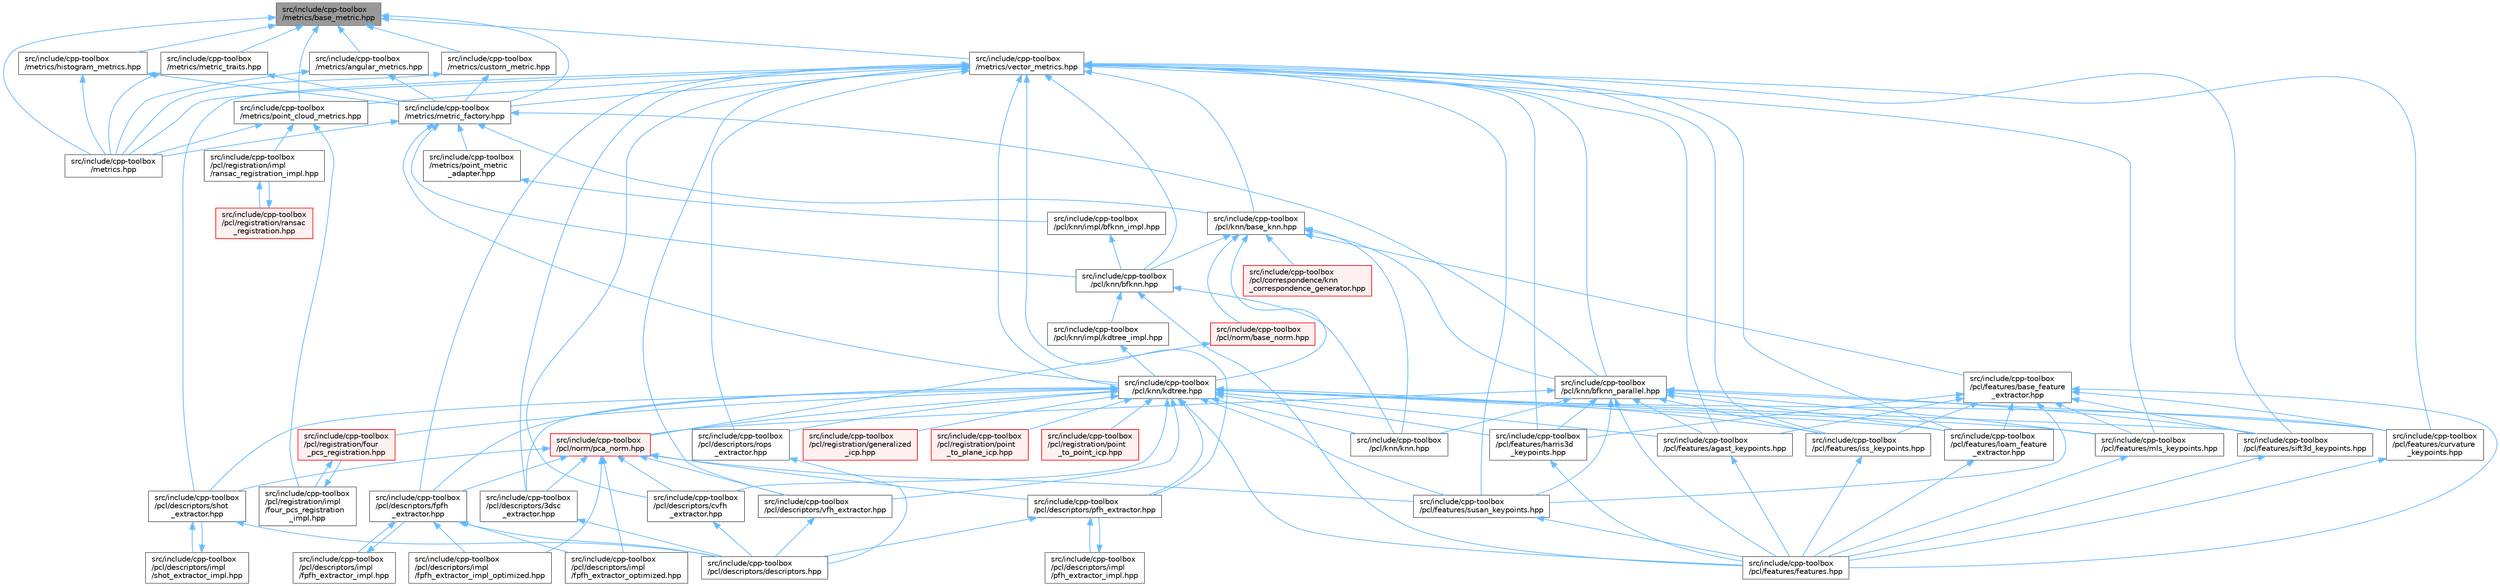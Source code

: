digraph "src/include/cpp-toolbox/metrics/base_metric.hpp"
{
 // LATEX_PDF_SIZE
  bgcolor="transparent";
  edge [fontname=Helvetica,fontsize=10,labelfontname=Helvetica,labelfontsize=10];
  node [fontname=Helvetica,fontsize=10,shape=box,height=0.2,width=0.4];
  Node1 [id="Node000001",label="src/include/cpp-toolbox\l/metrics/base_metric.hpp",height=0.2,width=0.4,color="gray40", fillcolor="grey60", style="filled", fontcolor="black",tooltip=" "];
  Node1 -> Node2 [id="edge1_Node000001_Node000002",dir="back",color="steelblue1",style="solid",tooltip=" "];
  Node2 [id="Node000002",label="src/include/cpp-toolbox\l/metrics.hpp",height=0.2,width=0.4,color="grey40", fillcolor="white", style="filled",URL="$metrics_8hpp.html",tooltip=" "];
  Node1 -> Node3 [id="edge2_Node000001_Node000003",dir="back",color="steelblue1",style="solid",tooltip=" "];
  Node3 [id="Node000003",label="src/include/cpp-toolbox\l/metrics/angular_metrics.hpp",height=0.2,width=0.4,color="grey40", fillcolor="white", style="filled",URL="$angular__metrics_8hpp.html",tooltip=" "];
  Node3 -> Node2 [id="edge3_Node000003_Node000002",dir="back",color="steelblue1",style="solid",tooltip=" "];
  Node3 -> Node4 [id="edge4_Node000003_Node000004",dir="back",color="steelblue1",style="solid",tooltip=" "];
  Node4 [id="Node000004",label="src/include/cpp-toolbox\l/metrics/metric_factory.hpp",height=0.2,width=0.4,color="grey40", fillcolor="white", style="filled",URL="$metric__factory_8hpp.html",tooltip=" "];
  Node4 -> Node2 [id="edge5_Node000004_Node000002",dir="back",color="steelblue1",style="solid",tooltip=" "];
  Node4 -> Node5 [id="edge6_Node000004_Node000005",dir="back",color="steelblue1",style="solid",tooltip=" "];
  Node5 [id="Node000005",label="src/include/cpp-toolbox\l/metrics/point_metric\l_adapter.hpp",height=0.2,width=0.4,color="grey40", fillcolor="white", style="filled",URL="$point__metric__adapter_8hpp.html",tooltip=" "];
  Node5 -> Node6 [id="edge7_Node000005_Node000006",dir="back",color="steelblue1",style="solid",tooltip=" "];
  Node6 [id="Node000006",label="src/include/cpp-toolbox\l/pcl/knn/impl/bfknn_impl.hpp",height=0.2,width=0.4,color="grey40", fillcolor="white", style="filled",URL="$bfknn__impl_8hpp.html",tooltip=" "];
  Node6 -> Node7 [id="edge8_Node000006_Node000007",dir="back",color="steelblue1",style="solid",tooltip=" "];
  Node7 [id="Node000007",label="src/include/cpp-toolbox\l/pcl/knn/bfknn.hpp",height=0.2,width=0.4,color="grey40", fillcolor="white", style="filled",URL="$bfknn_8hpp.html",tooltip=" "];
  Node7 -> Node8 [id="edge9_Node000007_Node000008",dir="back",color="steelblue1",style="solid",tooltip=" "];
  Node8 [id="Node000008",label="src/include/cpp-toolbox\l/pcl/features/features.hpp",height=0.2,width=0.4,color="grey40", fillcolor="white", style="filled",URL="$features_8hpp.html",tooltip="PCL特征提取器集合头文件 / PCL feature extractors collection header file."];
  Node7 -> Node9 [id="edge10_Node000007_Node000009",dir="back",color="steelblue1",style="solid",tooltip=" "];
  Node9 [id="Node000009",label="src/include/cpp-toolbox\l/pcl/knn/impl/kdtree_impl.hpp",height=0.2,width=0.4,color="grey40", fillcolor="white", style="filled",URL="$kdtree__impl_8hpp.html",tooltip=" "];
  Node9 -> Node10 [id="edge11_Node000009_Node000010",dir="back",color="steelblue1",style="solid",tooltip=" "];
  Node10 [id="Node000010",label="src/include/cpp-toolbox\l/pcl/knn/kdtree.hpp",height=0.2,width=0.4,color="grey40", fillcolor="white", style="filled",URL="$kdtree_8hpp.html",tooltip=" "];
  Node10 -> Node11 [id="edge12_Node000010_Node000011",dir="back",color="steelblue1",style="solid",tooltip=" "];
  Node11 [id="Node000011",label="src/include/cpp-toolbox\l/pcl/descriptors/3dsc\l_extractor.hpp",height=0.2,width=0.4,color="grey40", fillcolor="white", style="filled",URL="$3dsc__extractor_8hpp.html",tooltip=" "];
  Node11 -> Node12 [id="edge13_Node000011_Node000012",dir="back",color="steelblue1",style="solid",tooltip=" "];
  Node12 [id="Node000012",label="src/include/cpp-toolbox\l/pcl/descriptors/descriptors.hpp",height=0.2,width=0.4,color="grey40", fillcolor="white", style="filled",URL="$descriptors_8hpp.html",tooltip="描述子提取算法统一导出文件 / Unified export file for descriptor extraction algorithms"];
  Node10 -> Node13 [id="edge14_Node000010_Node000013",dir="back",color="steelblue1",style="solid",tooltip=" "];
  Node13 [id="Node000013",label="src/include/cpp-toolbox\l/pcl/descriptors/cvfh\l_extractor.hpp",height=0.2,width=0.4,color="grey40", fillcolor="white", style="filled",URL="$cvfh__extractor_8hpp.html",tooltip=" "];
  Node13 -> Node12 [id="edge15_Node000013_Node000012",dir="back",color="steelblue1",style="solid",tooltip=" "];
  Node10 -> Node14 [id="edge16_Node000010_Node000014",dir="back",color="steelblue1",style="solid",tooltip=" "];
  Node14 [id="Node000014",label="src/include/cpp-toolbox\l/pcl/descriptors/fpfh\l_extractor.hpp",height=0.2,width=0.4,color="grey40", fillcolor="white", style="filled",URL="$fpfh__extractor_8hpp.html",tooltip=" "];
  Node14 -> Node12 [id="edge17_Node000014_Node000012",dir="back",color="steelblue1",style="solid",tooltip=" "];
  Node14 -> Node15 [id="edge18_Node000014_Node000015",dir="back",color="steelblue1",style="solid",tooltip=" "];
  Node15 [id="Node000015",label="src/include/cpp-toolbox\l/pcl/descriptors/impl\l/fpfh_extractor_impl.hpp",height=0.2,width=0.4,color="grey40", fillcolor="white", style="filled",URL="$fpfh__extractor__impl_8hpp.html",tooltip=" "];
  Node15 -> Node14 [id="edge19_Node000015_Node000014",dir="back",color="steelblue1",style="solid",tooltip=" "];
  Node14 -> Node16 [id="edge20_Node000014_Node000016",dir="back",color="steelblue1",style="solid",tooltip=" "];
  Node16 [id="Node000016",label="src/include/cpp-toolbox\l/pcl/descriptors/impl\l/fpfh_extractor_impl_optimized.hpp",height=0.2,width=0.4,color="grey40", fillcolor="white", style="filled",URL="$fpfh__extractor__impl__optimized_8hpp.html",tooltip=" "];
  Node14 -> Node17 [id="edge21_Node000014_Node000017",dir="back",color="steelblue1",style="solid",tooltip=" "];
  Node17 [id="Node000017",label="src/include/cpp-toolbox\l/pcl/descriptors/impl\l/fpfh_extractor_optimized.hpp",height=0.2,width=0.4,color="grey40", fillcolor="white", style="filled",URL="$fpfh__extractor__optimized_8hpp.html",tooltip=" "];
  Node10 -> Node18 [id="edge22_Node000010_Node000018",dir="back",color="steelblue1",style="solid",tooltip=" "];
  Node18 [id="Node000018",label="src/include/cpp-toolbox\l/pcl/descriptors/pfh_extractor.hpp",height=0.2,width=0.4,color="grey40", fillcolor="white", style="filled",URL="$pfh__extractor_8hpp.html",tooltip=" "];
  Node18 -> Node12 [id="edge23_Node000018_Node000012",dir="back",color="steelblue1",style="solid",tooltip=" "];
  Node18 -> Node19 [id="edge24_Node000018_Node000019",dir="back",color="steelblue1",style="solid",tooltip=" "];
  Node19 [id="Node000019",label="src/include/cpp-toolbox\l/pcl/descriptors/impl\l/pfh_extractor_impl.hpp",height=0.2,width=0.4,color="grey40", fillcolor="white", style="filled",URL="$pfh__extractor__impl_8hpp.html",tooltip=" "];
  Node19 -> Node18 [id="edge25_Node000019_Node000018",dir="back",color="steelblue1",style="solid",tooltip=" "];
  Node10 -> Node20 [id="edge26_Node000010_Node000020",dir="back",color="steelblue1",style="solid",tooltip=" "];
  Node20 [id="Node000020",label="src/include/cpp-toolbox\l/pcl/descriptors/rops\l_extractor.hpp",height=0.2,width=0.4,color="grey40", fillcolor="white", style="filled",URL="$rops__extractor_8hpp.html",tooltip=" "];
  Node20 -> Node12 [id="edge27_Node000020_Node000012",dir="back",color="steelblue1",style="solid",tooltip=" "];
  Node10 -> Node21 [id="edge28_Node000010_Node000021",dir="back",color="steelblue1",style="solid",tooltip=" "];
  Node21 [id="Node000021",label="src/include/cpp-toolbox\l/pcl/descriptors/shot\l_extractor.hpp",height=0.2,width=0.4,color="grey40", fillcolor="white", style="filled",URL="$shot__extractor_8hpp.html",tooltip=" "];
  Node21 -> Node12 [id="edge29_Node000021_Node000012",dir="back",color="steelblue1",style="solid",tooltip=" "];
  Node21 -> Node22 [id="edge30_Node000021_Node000022",dir="back",color="steelblue1",style="solid",tooltip=" "];
  Node22 [id="Node000022",label="src/include/cpp-toolbox\l/pcl/descriptors/impl\l/shot_extractor_impl.hpp",height=0.2,width=0.4,color="grey40", fillcolor="white", style="filled",URL="$shot__extractor__impl_8hpp.html",tooltip=" "];
  Node22 -> Node21 [id="edge31_Node000022_Node000021",dir="back",color="steelblue1",style="solid",tooltip=" "];
  Node10 -> Node23 [id="edge32_Node000010_Node000023",dir="back",color="steelblue1",style="solid",tooltip=" "];
  Node23 [id="Node000023",label="src/include/cpp-toolbox\l/pcl/descriptors/vfh_extractor.hpp",height=0.2,width=0.4,color="grey40", fillcolor="white", style="filled",URL="$vfh__extractor_8hpp.html",tooltip=" "];
  Node23 -> Node12 [id="edge33_Node000023_Node000012",dir="back",color="steelblue1",style="solid",tooltip=" "];
  Node10 -> Node24 [id="edge34_Node000010_Node000024",dir="back",color="steelblue1",style="solid",tooltip=" "];
  Node24 [id="Node000024",label="src/include/cpp-toolbox\l/pcl/features/agast_keypoints.hpp",height=0.2,width=0.4,color="grey40", fillcolor="white", style="filled",URL="$agast__keypoints_8hpp.html",tooltip=" "];
  Node24 -> Node8 [id="edge35_Node000024_Node000008",dir="back",color="steelblue1",style="solid",tooltip=" "];
  Node10 -> Node25 [id="edge36_Node000010_Node000025",dir="back",color="steelblue1",style="solid",tooltip=" "];
  Node25 [id="Node000025",label="src/include/cpp-toolbox\l/pcl/features/curvature\l_keypoints.hpp",height=0.2,width=0.4,color="grey40", fillcolor="white", style="filled",URL="$curvature__keypoints_8hpp.html",tooltip=" "];
  Node25 -> Node8 [id="edge37_Node000025_Node000008",dir="back",color="steelblue1",style="solid",tooltip=" "];
  Node10 -> Node8 [id="edge38_Node000010_Node000008",dir="back",color="steelblue1",style="solid",tooltip=" "];
  Node10 -> Node26 [id="edge39_Node000010_Node000026",dir="back",color="steelblue1",style="solid",tooltip=" "];
  Node26 [id="Node000026",label="src/include/cpp-toolbox\l/pcl/features/harris3d\l_keypoints.hpp",height=0.2,width=0.4,color="grey40", fillcolor="white", style="filled",URL="$harris3d__keypoints_8hpp.html",tooltip=" "];
  Node26 -> Node8 [id="edge40_Node000026_Node000008",dir="back",color="steelblue1",style="solid",tooltip=" "];
  Node10 -> Node27 [id="edge41_Node000010_Node000027",dir="back",color="steelblue1",style="solid",tooltip=" "];
  Node27 [id="Node000027",label="src/include/cpp-toolbox\l/pcl/features/iss_keypoints.hpp",height=0.2,width=0.4,color="grey40", fillcolor="white", style="filled",URL="$iss__keypoints_8hpp.html",tooltip=" "];
  Node27 -> Node8 [id="edge42_Node000027_Node000008",dir="back",color="steelblue1",style="solid",tooltip=" "];
  Node10 -> Node28 [id="edge43_Node000010_Node000028",dir="back",color="steelblue1",style="solid",tooltip=" "];
  Node28 [id="Node000028",label="src/include/cpp-toolbox\l/pcl/features/loam_feature\l_extractor.hpp",height=0.2,width=0.4,color="grey40", fillcolor="white", style="filled",URL="$loam__feature__extractor_8hpp.html",tooltip=" "];
  Node28 -> Node8 [id="edge44_Node000028_Node000008",dir="back",color="steelblue1",style="solid",tooltip=" "];
  Node10 -> Node29 [id="edge45_Node000010_Node000029",dir="back",color="steelblue1",style="solid",tooltip=" "];
  Node29 [id="Node000029",label="src/include/cpp-toolbox\l/pcl/features/mls_keypoints.hpp",height=0.2,width=0.4,color="grey40", fillcolor="white", style="filled",URL="$mls__keypoints_8hpp.html",tooltip=" "];
  Node29 -> Node8 [id="edge46_Node000029_Node000008",dir="back",color="steelblue1",style="solid",tooltip=" "];
  Node10 -> Node30 [id="edge47_Node000010_Node000030",dir="back",color="steelblue1",style="solid",tooltip=" "];
  Node30 [id="Node000030",label="src/include/cpp-toolbox\l/pcl/features/sift3d_keypoints.hpp",height=0.2,width=0.4,color="grey40", fillcolor="white", style="filled",URL="$sift3d__keypoints_8hpp.html",tooltip=" "];
  Node30 -> Node8 [id="edge48_Node000030_Node000008",dir="back",color="steelblue1",style="solid",tooltip=" "];
  Node10 -> Node31 [id="edge49_Node000010_Node000031",dir="back",color="steelblue1",style="solid",tooltip=" "];
  Node31 [id="Node000031",label="src/include/cpp-toolbox\l/pcl/features/susan_keypoints.hpp",height=0.2,width=0.4,color="grey40", fillcolor="white", style="filled",URL="$susan__keypoints_8hpp.html",tooltip=" "];
  Node31 -> Node8 [id="edge50_Node000031_Node000008",dir="back",color="steelblue1",style="solid",tooltip=" "];
  Node10 -> Node32 [id="edge51_Node000010_Node000032",dir="back",color="steelblue1",style="solid",tooltip=" "];
  Node32 [id="Node000032",label="src/include/cpp-toolbox\l/pcl/knn/knn.hpp",height=0.2,width=0.4,color="grey40", fillcolor="white", style="filled",URL="$knn_8hpp.html",tooltip="KNN算法统一导出文件 / Unified export file for KNN algorithms."];
  Node10 -> Node33 [id="edge52_Node000010_Node000033",dir="back",color="steelblue1",style="solid",tooltip=" "];
  Node33 [id="Node000033",label="src/include/cpp-toolbox\l/pcl/norm/pca_norm.hpp",height=0.2,width=0.4,color="red", fillcolor="#FFF0F0", style="filled",URL="$pca__norm_8hpp.html",tooltip=" "];
  Node33 -> Node11 [id="edge53_Node000033_Node000011",dir="back",color="steelblue1",style="solid",tooltip=" "];
  Node33 -> Node13 [id="edge54_Node000033_Node000013",dir="back",color="steelblue1",style="solid",tooltip=" "];
  Node33 -> Node14 [id="edge55_Node000033_Node000014",dir="back",color="steelblue1",style="solid",tooltip=" "];
  Node33 -> Node16 [id="edge56_Node000033_Node000016",dir="back",color="steelblue1",style="solid",tooltip=" "];
  Node33 -> Node17 [id="edge57_Node000033_Node000017",dir="back",color="steelblue1",style="solid",tooltip=" "];
  Node33 -> Node18 [id="edge58_Node000033_Node000018",dir="back",color="steelblue1",style="solid",tooltip=" "];
  Node33 -> Node21 [id="edge59_Node000033_Node000021",dir="back",color="steelblue1",style="solid",tooltip=" "];
  Node33 -> Node23 [id="edge60_Node000033_Node000023",dir="back",color="steelblue1",style="solid",tooltip=" "];
  Node33 -> Node31 [id="edge61_Node000033_Node000031",dir="back",color="steelblue1",style="solid",tooltip=" "];
  Node10 -> Node36 [id="edge62_Node000010_Node000036",dir="back",color="steelblue1",style="solid",tooltip=" "];
  Node36 [id="Node000036",label="src/include/cpp-toolbox\l/pcl/registration/four\l_pcs_registration.hpp",height=0.2,width=0.4,color="red", fillcolor="#FFF0F0", style="filled",URL="$four__pcs__registration_8hpp.html",tooltip=" "];
  Node36 -> Node37 [id="edge63_Node000036_Node000037",dir="back",color="steelblue1",style="solid",tooltip=" "];
  Node37 [id="Node000037",label="src/include/cpp-toolbox\l/pcl/registration/impl\l/four_pcs_registration\l_impl.hpp",height=0.2,width=0.4,color="grey40", fillcolor="white", style="filled",URL="$four__pcs__registration__impl_8hpp.html",tooltip=" "];
  Node37 -> Node36 [id="edge64_Node000037_Node000036",dir="back",color="steelblue1",style="solid",tooltip=" "];
  Node10 -> Node41 [id="edge65_Node000010_Node000041",dir="back",color="steelblue1",style="solid",tooltip=" "];
  Node41 [id="Node000041",label="src/include/cpp-toolbox\l/pcl/registration/generalized\l_icp.hpp",height=0.2,width=0.4,color="red", fillcolor="#FFF0F0", style="filled",URL="$generalized__icp_8hpp.html",tooltip=" "];
  Node10 -> Node43 [id="edge66_Node000010_Node000043",dir="back",color="steelblue1",style="solid",tooltip=" "];
  Node43 [id="Node000043",label="src/include/cpp-toolbox\l/pcl/registration/point\l_to_plane_icp.hpp",height=0.2,width=0.4,color="red", fillcolor="#FFF0F0", style="filled",URL="$point__to__plane__icp_8hpp.html",tooltip=" "];
  Node10 -> Node45 [id="edge67_Node000010_Node000045",dir="back",color="steelblue1",style="solid",tooltip=" "];
  Node45 [id="Node000045",label="src/include/cpp-toolbox\l/pcl/registration/point\l_to_point_icp.hpp",height=0.2,width=0.4,color="red", fillcolor="#FFF0F0", style="filled",URL="$point__to__point__icp_8hpp.html",tooltip=" "];
  Node7 -> Node32 [id="edge68_Node000007_Node000032",dir="back",color="steelblue1",style="solid",tooltip=" "];
  Node4 -> Node49 [id="edge69_Node000004_Node000049",dir="back",color="steelblue1",style="solid",tooltip=" "];
  Node49 [id="Node000049",label="src/include/cpp-toolbox\l/pcl/knn/base_knn.hpp",height=0.2,width=0.4,color="grey40", fillcolor="white", style="filled",URL="$base__knn_8hpp.html",tooltip=" "];
  Node49 -> Node50 [id="edge70_Node000049_Node000050",dir="back",color="steelblue1",style="solid",tooltip=" "];
  Node50 [id="Node000050",label="src/include/cpp-toolbox\l/pcl/correspondence/knn\l_correspondence_generator.hpp",height=0.2,width=0.4,color="red", fillcolor="#FFF0F0", style="filled",URL="$knn__correspondence__generator_8hpp.html",tooltip=" "];
  Node49 -> Node53 [id="edge71_Node000049_Node000053",dir="back",color="steelblue1",style="solid",tooltip=" "];
  Node53 [id="Node000053",label="src/include/cpp-toolbox\l/pcl/features/base_feature\l_extractor.hpp",height=0.2,width=0.4,color="grey40", fillcolor="white", style="filled",URL="$base__feature__extractor_8hpp.html",tooltip=" "];
  Node53 -> Node24 [id="edge72_Node000053_Node000024",dir="back",color="steelblue1",style="solid",tooltip=" "];
  Node53 -> Node25 [id="edge73_Node000053_Node000025",dir="back",color="steelblue1",style="solid",tooltip=" "];
  Node53 -> Node8 [id="edge74_Node000053_Node000008",dir="back",color="steelblue1",style="solid",tooltip=" "];
  Node53 -> Node26 [id="edge75_Node000053_Node000026",dir="back",color="steelblue1",style="solid",tooltip=" "];
  Node53 -> Node27 [id="edge76_Node000053_Node000027",dir="back",color="steelblue1",style="solid",tooltip=" "];
  Node53 -> Node28 [id="edge77_Node000053_Node000028",dir="back",color="steelblue1",style="solid",tooltip=" "];
  Node53 -> Node29 [id="edge78_Node000053_Node000029",dir="back",color="steelblue1",style="solid",tooltip=" "];
  Node53 -> Node30 [id="edge79_Node000053_Node000030",dir="back",color="steelblue1",style="solid",tooltip=" "];
  Node53 -> Node31 [id="edge80_Node000053_Node000031",dir="back",color="steelblue1",style="solid",tooltip=" "];
  Node49 -> Node7 [id="edge81_Node000049_Node000007",dir="back",color="steelblue1",style="solid",tooltip=" "];
  Node49 -> Node54 [id="edge82_Node000049_Node000054",dir="back",color="steelblue1",style="solid",tooltip=" "];
  Node54 [id="Node000054",label="src/include/cpp-toolbox\l/pcl/knn/bfknn_parallel.hpp",height=0.2,width=0.4,color="grey40", fillcolor="white", style="filled",URL="$bfknn__parallel_8hpp.html",tooltip=" "];
  Node54 -> Node24 [id="edge83_Node000054_Node000024",dir="back",color="steelblue1",style="solid",tooltip=" "];
  Node54 -> Node25 [id="edge84_Node000054_Node000025",dir="back",color="steelblue1",style="solid",tooltip=" "];
  Node54 -> Node8 [id="edge85_Node000054_Node000008",dir="back",color="steelblue1",style="solid",tooltip=" "];
  Node54 -> Node26 [id="edge86_Node000054_Node000026",dir="back",color="steelblue1",style="solid",tooltip=" "];
  Node54 -> Node27 [id="edge87_Node000054_Node000027",dir="back",color="steelblue1",style="solid",tooltip=" "];
  Node54 -> Node28 [id="edge88_Node000054_Node000028",dir="back",color="steelblue1",style="solid",tooltip=" "];
  Node54 -> Node29 [id="edge89_Node000054_Node000029",dir="back",color="steelblue1",style="solid",tooltip=" "];
  Node54 -> Node30 [id="edge90_Node000054_Node000030",dir="back",color="steelblue1",style="solid",tooltip=" "];
  Node54 -> Node31 [id="edge91_Node000054_Node000031",dir="back",color="steelblue1",style="solid",tooltip=" "];
  Node54 -> Node32 [id="edge92_Node000054_Node000032",dir="back",color="steelblue1",style="solid",tooltip=" "];
  Node54 -> Node33 [id="edge93_Node000054_Node000033",dir="back",color="steelblue1",style="solid",tooltip=" "];
  Node49 -> Node10 [id="edge94_Node000049_Node000010",dir="back",color="steelblue1",style="solid",tooltip=" "];
  Node49 -> Node32 [id="edge95_Node000049_Node000032",dir="back",color="steelblue1",style="solid",tooltip=" "];
  Node49 -> Node55 [id="edge96_Node000049_Node000055",dir="back",color="steelblue1",style="solid",tooltip=" "];
  Node55 [id="Node000055",label="src/include/cpp-toolbox\l/pcl/norm/base_norm.hpp",height=0.2,width=0.4,color="red", fillcolor="#FFF0F0", style="filled",URL="$base__norm_8hpp.html",tooltip=" "];
  Node55 -> Node33 [id="edge97_Node000055_Node000033",dir="back",color="steelblue1",style="solid",tooltip=" "];
  Node4 -> Node7 [id="edge98_Node000004_Node000007",dir="back",color="steelblue1",style="solid",tooltip=" "];
  Node4 -> Node54 [id="edge99_Node000004_Node000054",dir="back",color="steelblue1",style="solid",tooltip=" "];
  Node4 -> Node10 [id="edge100_Node000004_Node000010",dir="back",color="steelblue1",style="solid",tooltip=" "];
  Node1 -> Node56 [id="edge101_Node000001_Node000056",dir="back",color="steelblue1",style="solid",tooltip=" "];
  Node56 [id="Node000056",label="src/include/cpp-toolbox\l/metrics/custom_metric.hpp",height=0.2,width=0.4,color="grey40", fillcolor="white", style="filled",URL="$custom__metric_8hpp.html",tooltip=" "];
  Node56 -> Node2 [id="edge102_Node000056_Node000002",dir="back",color="steelblue1",style="solid",tooltip=" "];
  Node56 -> Node4 [id="edge103_Node000056_Node000004",dir="back",color="steelblue1",style="solid",tooltip=" "];
  Node1 -> Node57 [id="edge104_Node000001_Node000057",dir="back",color="steelblue1",style="solid",tooltip=" "];
  Node57 [id="Node000057",label="src/include/cpp-toolbox\l/metrics/histogram_metrics.hpp",height=0.2,width=0.4,color="grey40", fillcolor="white", style="filled",URL="$histogram__metrics_8hpp.html",tooltip=" "];
  Node57 -> Node2 [id="edge105_Node000057_Node000002",dir="back",color="steelblue1",style="solid",tooltip=" "];
  Node57 -> Node4 [id="edge106_Node000057_Node000004",dir="back",color="steelblue1",style="solid",tooltip=" "];
  Node1 -> Node4 [id="edge107_Node000001_Node000004",dir="back",color="steelblue1",style="solid",tooltip=" "];
  Node1 -> Node58 [id="edge108_Node000001_Node000058",dir="back",color="steelblue1",style="solid",tooltip=" "];
  Node58 [id="Node000058",label="src/include/cpp-toolbox\l/metrics/metric_traits.hpp",height=0.2,width=0.4,color="grey40", fillcolor="white", style="filled",URL="$metric__traits_8hpp.html",tooltip=" "];
  Node58 -> Node2 [id="edge109_Node000058_Node000002",dir="back",color="steelblue1",style="solid",tooltip=" "];
  Node58 -> Node4 [id="edge110_Node000058_Node000004",dir="back",color="steelblue1",style="solid",tooltip=" "];
  Node1 -> Node59 [id="edge111_Node000001_Node000059",dir="back",color="steelblue1",style="solid",tooltip=" "];
  Node59 [id="Node000059",label="src/include/cpp-toolbox\l/metrics/point_cloud_metrics.hpp",height=0.2,width=0.4,color="grey40", fillcolor="white", style="filled",URL="$point__cloud__metrics_8hpp.html",tooltip=" "];
  Node59 -> Node2 [id="edge112_Node000059_Node000002",dir="back",color="steelblue1",style="solid",tooltip=" "];
  Node59 -> Node37 [id="edge113_Node000059_Node000037",dir="back",color="steelblue1",style="solid",tooltip=" "];
  Node59 -> Node60 [id="edge114_Node000059_Node000060",dir="back",color="steelblue1",style="solid",tooltip=" "];
  Node60 [id="Node000060",label="src/include/cpp-toolbox\l/pcl/registration/impl\l/ransac_registration_impl.hpp",height=0.2,width=0.4,color="grey40", fillcolor="white", style="filled",URL="$ransac__registration__impl_8hpp.html",tooltip=" "];
  Node60 -> Node61 [id="edge115_Node000060_Node000061",dir="back",color="steelblue1",style="solid",tooltip=" "];
  Node61 [id="Node000061",label="src/include/cpp-toolbox\l/pcl/registration/ransac\l_registration.hpp",height=0.2,width=0.4,color="red", fillcolor="#FFF0F0", style="filled",URL="$ransac__registration_8hpp.html",tooltip=" "];
  Node61 -> Node60 [id="edge116_Node000061_Node000060",dir="back",color="steelblue1",style="solid",tooltip=" "];
  Node1 -> Node62 [id="edge117_Node000001_Node000062",dir="back",color="steelblue1",style="solid",tooltip=" "];
  Node62 [id="Node000062",label="src/include/cpp-toolbox\l/metrics/vector_metrics.hpp",height=0.2,width=0.4,color="grey40", fillcolor="white", style="filled",URL="$vector__metrics_8hpp.html",tooltip=" "];
  Node62 -> Node2 [id="edge118_Node000062_Node000002",dir="back",color="steelblue1",style="solid",tooltip=" "];
  Node62 -> Node4 [id="edge119_Node000062_Node000004",dir="back",color="steelblue1",style="solid",tooltip=" "];
  Node62 -> Node59 [id="edge120_Node000062_Node000059",dir="back",color="steelblue1",style="solid",tooltip=" "];
  Node62 -> Node11 [id="edge121_Node000062_Node000011",dir="back",color="steelblue1",style="solid",tooltip=" "];
  Node62 -> Node13 [id="edge122_Node000062_Node000013",dir="back",color="steelblue1",style="solid",tooltip=" "];
  Node62 -> Node14 [id="edge123_Node000062_Node000014",dir="back",color="steelblue1",style="solid",tooltip=" "];
  Node62 -> Node18 [id="edge124_Node000062_Node000018",dir="back",color="steelblue1",style="solid",tooltip=" "];
  Node62 -> Node20 [id="edge125_Node000062_Node000020",dir="back",color="steelblue1",style="solid",tooltip=" "];
  Node62 -> Node21 [id="edge126_Node000062_Node000021",dir="back",color="steelblue1",style="solid",tooltip=" "];
  Node62 -> Node23 [id="edge127_Node000062_Node000023",dir="back",color="steelblue1",style="solid",tooltip=" "];
  Node62 -> Node24 [id="edge128_Node000062_Node000024",dir="back",color="steelblue1",style="solid",tooltip=" "];
  Node62 -> Node25 [id="edge129_Node000062_Node000025",dir="back",color="steelblue1",style="solid",tooltip=" "];
  Node62 -> Node26 [id="edge130_Node000062_Node000026",dir="back",color="steelblue1",style="solid",tooltip=" "];
  Node62 -> Node27 [id="edge131_Node000062_Node000027",dir="back",color="steelblue1",style="solid",tooltip=" "];
  Node62 -> Node28 [id="edge132_Node000062_Node000028",dir="back",color="steelblue1",style="solid",tooltip=" "];
  Node62 -> Node29 [id="edge133_Node000062_Node000029",dir="back",color="steelblue1",style="solid",tooltip=" "];
  Node62 -> Node30 [id="edge134_Node000062_Node000030",dir="back",color="steelblue1",style="solid",tooltip=" "];
  Node62 -> Node31 [id="edge135_Node000062_Node000031",dir="back",color="steelblue1",style="solid",tooltip=" "];
  Node62 -> Node49 [id="edge136_Node000062_Node000049",dir="back",color="steelblue1",style="solid",tooltip=" "];
  Node62 -> Node7 [id="edge137_Node000062_Node000007",dir="back",color="steelblue1",style="solid",tooltip=" "];
  Node62 -> Node54 [id="edge138_Node000062_Node000054",dir="back",color="steelblue1",style="solid",tooltip=" "];
  Node62 -> Node10 [id="edge139_Node000062_Node000010",dir="back",color="steelblue1",style="solid",tooltip=" "];
}
